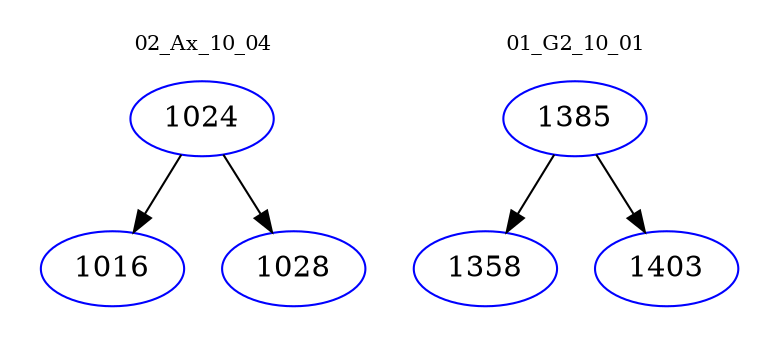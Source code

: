 digraph{
subgraph cluster_0 {
color = white
label = "02_Ax_10_04";
fontsize=10;
T0_1024 [label="1024", color="blue"]
T0_1024 -> T0_1016 [color="black"]
T0_1016 [label="1016", color="blue"]
T0_1024 -> T0_1028 [color="black"]
T0_1028 [label="1028", color="blue"]
}
subgraph cluster_1 {
color = white
label = "01_G2_10_01";
fontsize=10;
T1_1385 [label="1385", color="blue"]
T1_1385 -> T1_1358 [color="black"]
T1_1358 [label="1358", color="blue"]
T1_1385 -> T1_1403 [color="black"]
T1_1403 [label="1403", color="blue"]
}
}
